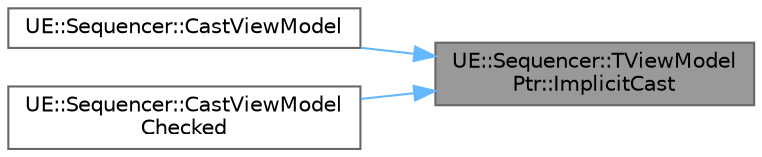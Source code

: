 digraph "UE::Sequencer::TViewModelPtr::ImplicitCast"
{
 // INTERACTIVE_SVG=YES
 // LATEX_PDF_SIZE
  bgcolor="transparent";
  edge [fontname=Helvetica,fontsize=10,labelfontname=Helvetica,labelfontsize=10];
  node [fontname=Helvetica,fontsize=10,shape=box,height=0.2,width=0.4];
  rankdir="RL";
  Node1 [id="Node000001",label="UE::Sequencer::TViewModel\lPtr::ImplicitCast",height=0.2,width=0.4,color="gray40", fillcolor="grey60", style="filled", fontcolor="black",tooltip="Return a proxy type that is able to implicitly convert this view model to any other TViewModel<IMyExt..."];
  Node1 -> Node2 [id="edge1_Node000001_Node000002",dir="back",color="steelblue1",style="solid",tooltip=" "];
  Node2 [id="Node000002",label="UE::Sequencer::CastViewModel",height=0.2,width=0.4,color="grey40", fillcolor="white", style="filled",URL="$d3/d41/namespaceUE_1_1Sequencer.html#a5de2c604662254cdaa1498746db4a360",tooltip=" "];
  Node1 -> Node3 [id="edge2_Node000001_Node000003",dir="back",color="steelblue1",style="solid",tooltip=" "];
  Node3 [id="Node000003",label="UE::Sequencer::CastViewModel\lChecked",height=0.2,width=0.4,color="grey40", fillcolor="white", style="filled",URL="$d3/d41/namespaceUE_1_1Sequencer.html#a0432bb48996fd461201a05cf9f6a100c",tooltip=" "];
}
